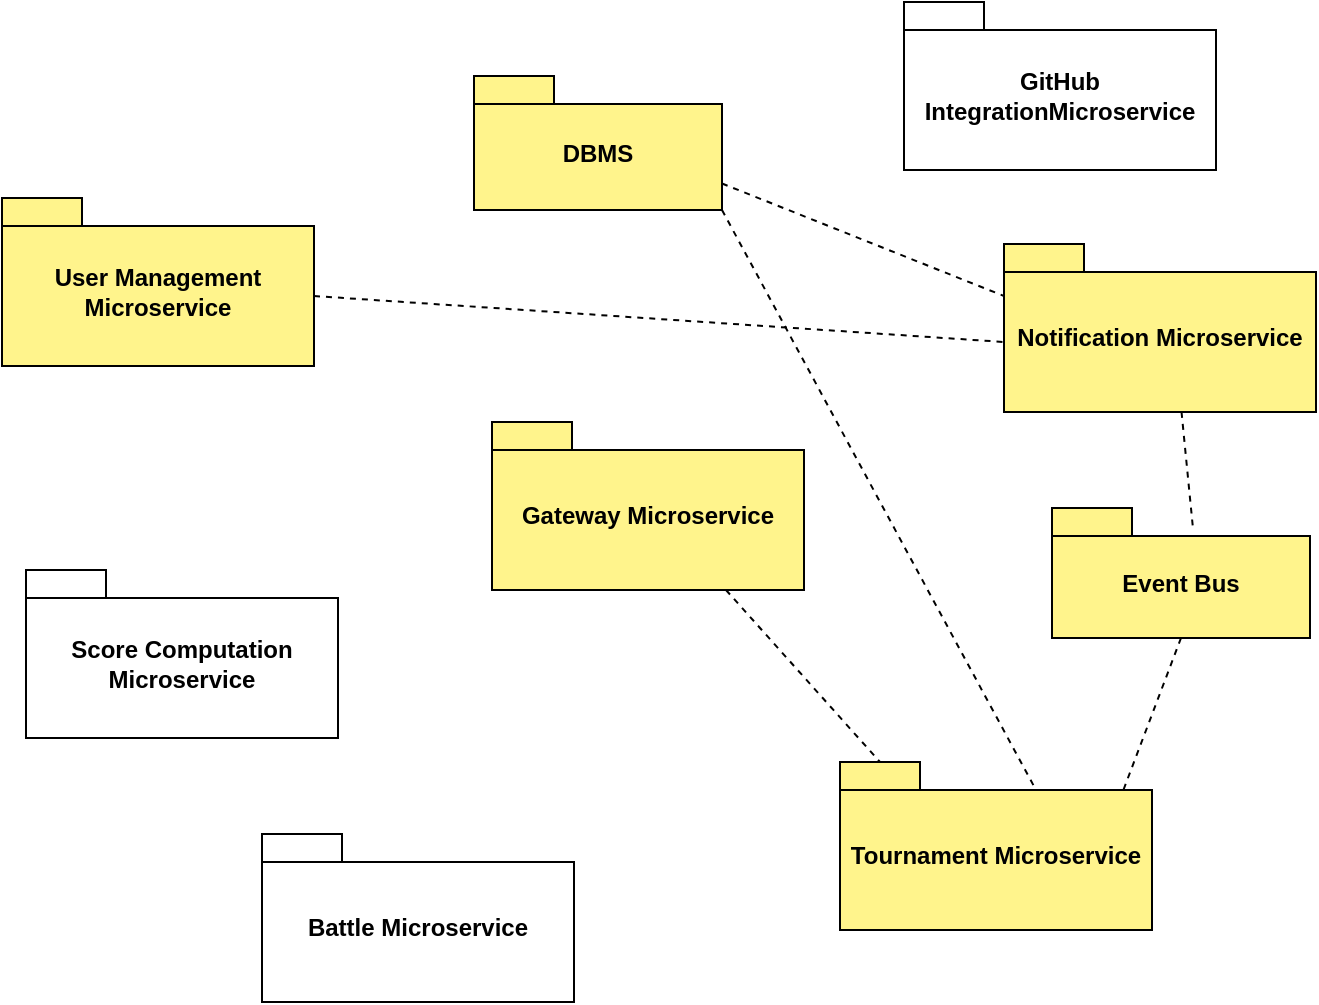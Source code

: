 <mxfile version="22.1.16" type="device">
  <diagram name="Page-1" id="ImGA_BU5cl2Fdo_qvqDq">
    <mxGraphModel dx="1036" dy="606" grid="0" gridSize="10" guides="1" tooltips="1" connect="1" arrows="1" fold="1" page="1" pageScale="1" pageWidth="850" pageHeight="1100" math="0" shadow="0">
      <root>
        <mxCell id="0" />
        <mxCell id="1" parent="0" />
        <mxCell id="zeqLb9sDKWrayDaI19oI-2" value="Gateway Microservice" style="shape=folder;fontStyle=1;spacingTop=10;tabWidth=40;tabHeight=14;tabPosition=left;html=1;whiteSpace=wrap;fillColor=#FFF48C;" parent="1" vertex="1">
          <mxGeometry x="352" y="260" width="156" height="84" as="geometry" />
        </mxCell>
        <mxCell id="zeqLb9sDKWrayDaI19oI-3" value="User Management Microservice" style="shape=folder;fontStyle=1;spacingTop=10;tabWidth=40;tabHeight=14;tabPosition=left;html=1;whiteSpace=wrap;fillColor=#FFF48C;" parent="1" vertex="1">
          <mxGeometry x="107" y="148" width="156" height="84" as="geometry" />
        </mxCell>
        <mxCell id="zeqLb9sDKWrayDaI19oI-4" value="GitHub IntegrationMicroservice" style="shape=folder;fontStyle=1;spacingTop=10;tabWidth=40;tabHeight=14;tabPosition=left;html=1;whiteSpace=wrap;fillColor=#FFFFFF;" parent="1" vertex="1">
          <mxGeometry x="558" y="50" width="156" height="84" as="geometry" />
        </mxCell>
        <mxCell id="zeqLb9sDKWrayDaI19oI-5" value="Score Computation Microservice" style="shape=folder;fontStyle=1;spacingTop=10;tabWidth=40;tabHeight=14;tabPosition=left;html=1;whiteSpace=wrap;" parent="1" vertex="1">
          <mxGeometry x="119" y="334" width="156" height="84" as="geometry" />
        </mxCell>
        <mxCell id="zeqLb9sDKWrayDaI19oI-6" value="Tournament Microservice" style="shape=folder;fontStyle=1;spacingTop=10;tabWidth=40;tabHeight=14;tabPosition=left;html=1;whiteSpace=wrap;fillColor=#FFF48C;" parent="1" vertex="1">
          <mxGeometry x="526" y="430" width="156" height="84" as="geometry" />
        </mxCell>
        <mxCell id="zeqLb9sDKWrayDaI19oI-7" value="Battle Microservice" style="shape=folder;fontStyle=1;spacingTop=10;tabWidth=40;tabHeight=14;tabPosition=left;html=1;whiteSpace=wrap;fillColor=#FFFFFF;" parent="1" vertex="1">
          <mxGeometry x="237" y="466" width="156" height="84" as="geometry" />
        </mxCell>
        <mxCell id="zeqLb9sDKWrayDaI19oI-8" value="Notification Microservice" style="shape=folder;fontStyle=1;spacingTop=10;tabWidth=40;tabHeight=14;tabPosition=left;html=1;whiteSpace=wrap;fillColor=#FFF48C;" parent="1" vertex="1">
          <mxGeometry x="608" y="171" width="156" height="84" as="geometry" />
        </mxCell>
        <mxCell id="zeqLb9sDKWrayDaI19oI-11" value="DBMS" style="shape=folder;fontStyle=1;spacingTop=10;tabWidth=40;tabHeight=14;tabPosition=left;html=1;whiteSpace=wrap;fillColor=#FFF48C;" parent="1" vertex="1">
          <mxGeometry x="343" y="87" width="124" height="67" as="geometry" />
        </mxCell>
        <mxCell id="zeqLb9sDKWrayDaI19oI-13" value="Event Bus" style="shape=folder;fontStyle=1;spacingTop=10;tabWidth=40;tabHeight=14;tabPosition=left;html=1;whiteSpace=wrap;fillColor=#FFF48C;" parent="1" vertex="1">
          <mxGeometry x="632" y="303" width="129" height="65" as="geometry" />
        </mxCell>
        <mxCell id="3AxS1ZhMY5JfYpF9tmOW-1" value="" style="endArrow=none;dashed=1;html=1;rounded=0;entryX=0;entryY=0;entryDx=0;entryDy=49;entryPerimeter=0;exitX=0;exitY=0;exitDx=156;exitDy=49;exitPerimeter=0;" edge="1" parent="1" source="zeqLb9sDKWrayDaI19oI-3" target="zeqLb9sDKWrayDaI19oI-8">
          <mxGeometry width="50" height="50" relative="1" as="geometry">
            <mxPoint x="398" y="339" as="sourcePoint" />
            <mxPoint x="448" y="289" as="targetPoint" />
          </mxGeometry>
        </mxCell>
        <mxCell id="3AxS1ZhMY5JfYpF9tmOW-2" value="" style="endArrow=none;dashed=1;html=1;rounded=0;entryX=0;entryY=0;entryDx=0;entryDy=49;entryPerimeter=0;exitX=0;exitY=0;exitDx=124;exitDy=53.75;exitPerimeter=0;" edge="1" parent="1" source="zeqLb9sDKWrayDaI19oI-11">
          <mxGeometry width="50" height="50" relative="1" as="geometry">
            <mxPoint x="263" y="174" as="sourcePoint" />
            <mxPoint x="608" y="197" as="targetPoint" />
          </mxGeometry>
        </mxCell>
        <mxCell id="3AxS1ZhMY5JfYpF9tmOW-3" value="" style="endArrow=none;dashed=1;html=1;rounded=0;entryX=0.546;entryY=0.148;entryDx=0;entryDy=0;entryPerimeter=0;exitX=0.569;exitY=1;exitDx=0;exitDy=0;exitPerimeter=0;" edge="1" parent="1" source="zeqLb9sDKWrayDaI19oI-8" target="zeqLb9sDKWrayDaI19oI-13">
          <mxGeometry width="50" height="50" relative="1" as="geometry">
            <mxPoint x="473" y="232.25" as="sourcePoint" />
            <mxPoint x="614" y="288.25" as="targetPoint" />
          </mxGeometry>
        </mxCell>
        <mxCell id="3AxS1ZhMY5JfYpF9tmOW-4" value="" style="endArrow=none;dashed=1;html=1;rounded=0;entryX=0;entryY=0;entryDx=20;entryDy=0;entryPerimeter=0;exitX=0.75;exitY=1;exitDx=0;exitDy=0;exitPerimeter=0;" edge="1" parent="1" source="zeqLb9sDKWrayDaI19oI-2" target="zeqLb9sDKWrayDaI19oI-6">
          <mxGeometry width="50" height="50" relative="1" as="geometry">
            <mxPoint x="457.24" y="365" as="sourcePoint" />
            <mxPoint x="462.24" y="423" as="targetPoint" />
          </mxGeometry>
        </mxCell>
        <mxCell id="3AxS1ZhMY5JfYpF9tmOW-5" value="" style="endArrow=none;dashed=1;html=1;rounded=0;entryX=0;entryY=0;entryDx=98;entryDy=14;entryPerimeter=0;exitX=0;exitY=0;exitDx=124;exitDy=67;exitPerimeter=0;" edge="1" parent="1" source="zeqLb9sDKWrayDaI19oI-11" target="zeqLb9sDKWrayDaI19oI-6">
          <mxGeometry width="50" height="50" relative="1" as="geometry">
            <mxPoint x="550" y="341" as="sourcePoint" />
            <mxPoint x="627" y="427" as="targetPoint" />
          </mxGeometry>
        </mxCell>
        <mxCell id="3AxS1ZhMY5JfYpF9tmOW-6" value="" style="endArrow=none;dashed=1;html=1;rounded=0;entryX=0.905;entryY=0.183;entryDx=0;entryDy=0;entryPerimeter=0;exitX=0.5;exitY=1;exitDx=0;exitDy=0;exitPerimeter=0;" edge="1" parent="1" source="zeqLb9sDKWrayDaI19oI-13" target="zeqLb9sDKWrayDaI19oI-6">
          <mxGeometry width="50" height="50" relative="1" as="geometry">
            <mxPoint x="490" y="148" as="sourcePoint" />
            <mxPoint x="647" y="438" as="targetPoint" />
          </mxGeometry>
        </mxCell>
      </root>
    </mxGraphModel>
  </diagram>
</mxfile>
